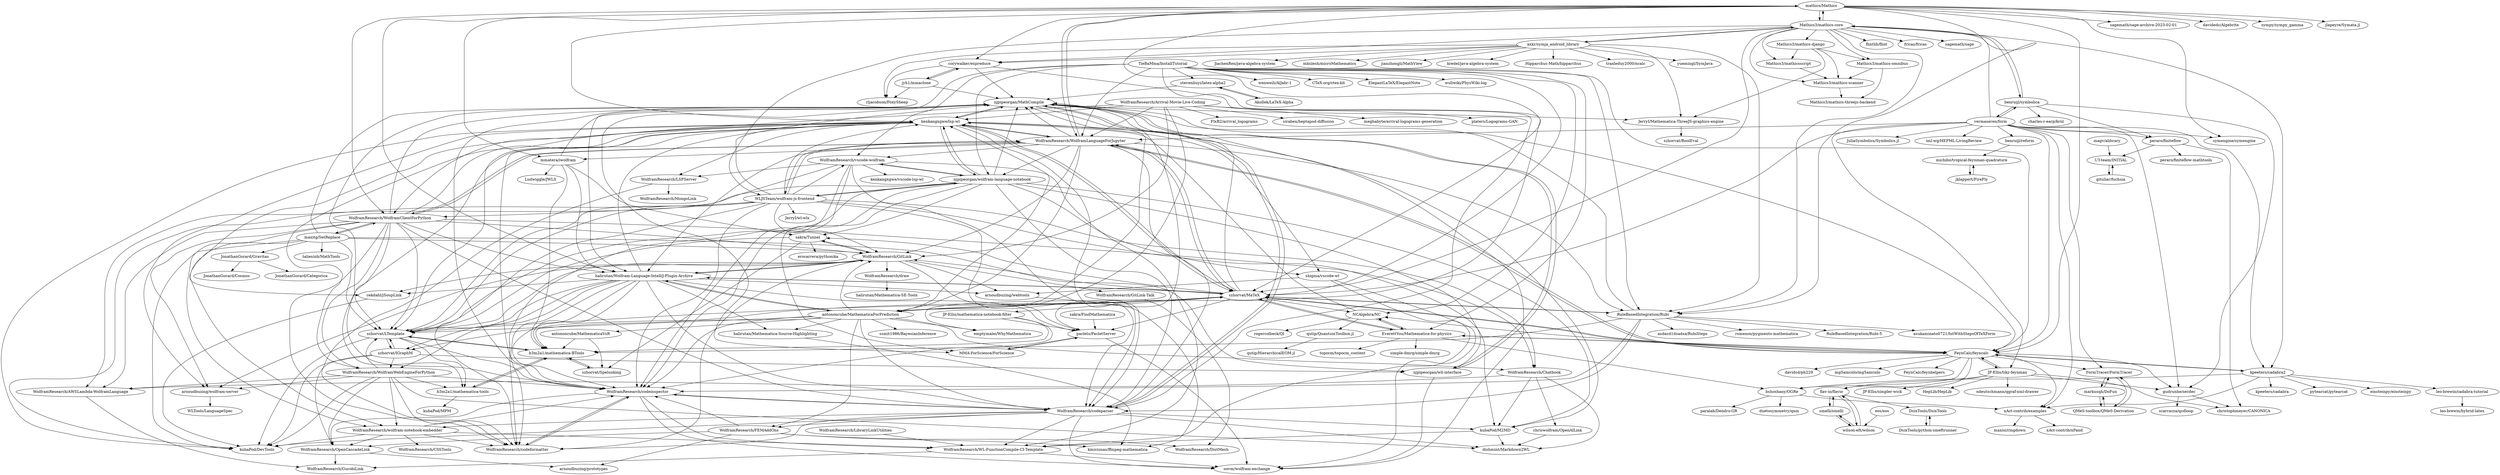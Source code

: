 digraph G {
"mathics/Mathics" -> "Mathics3/mathics-core"
"mathics/Mathics" -> "WolframResearch/WolframLanguageForJupyter"
"mathics/Mathics" -> "corywalker/expreduce"
"mathics/Mathics" -> "szhorvat/MaTeX"
"mathics/Mathics" -> "sagemath/sage-archive-2023-02-01" ["e"=1]
"mathics/Mathics" -> "davidedc/Algebrite" ["e"=1]
"mathics/Mathics" -> "symengine/symengine" ["e"=1]
"mathics/Mathics" -> "sympy/sympy_gamma" ["e"=1]
"mathics/Mathics" -> "RuleBasedIntegration/Rubi"
"mathics/Mathics" -> "mmatera/iwolfram"
"mathics/Mathics" -> "WolframResearch/WolframClientForPython"
"mathics/Mathics" -> "kenkangxgwe/lsp-wl"
"mathics/Mathics" -> "FeynCalc/feyncalc"
"mathics/Mathics" -> "jlapeyre/Symata.jl" ["e"=1]
"mathics/Mathics" -> "halirutan/Wolfram-Language-IntelliJ-Plugin-Archive"
"xAct-contrib/examples" -> "maxisi/ringdown" ["e"=1]
"xAct-contrib/examples" -> "xAct-contrib/xPand" ["e"=1]
"vermaseren/form" -> "FeynCalc/feyncalc"
"vermaseren/form" -> "benruijl/symbolica"
"vermaseren/form" -> "JP-Ellis/tikz-feynman"
"vermaseren/form" -> "kpeeters/cadabra2"
"vermaseren/form" -> "benruijl/reform"
"vermaseren/form" -> "peraro/finiteflow"
"vermaseren/form" -> "WolframResearch/WolframLanguageForJupyter"
"vermaseren/form" -> "FormTracer/FormTracer"
"vermaseren/form" -> "szhorvat/MaTeX"
"vermaseren/form" -> "symengine/symengine" ["e"=1]
"vermaseren/form" -> "gudrunhe/secdec"
"vermaseren/form" -> "Mathics3/mathics-core"
"vermaseren/form" -> "JuliaSymbolics/Symbolics.jl" ["e"=1]
"vermaseren/form" -> "xAct-contrib/examples"
"vermaseren/form" -> "iml-wg/HEPML-LivingReview" ["e"=1]
"stevenliuyi/latex-alpha2" -> "Akollek/LaTeX-Alpha"
"stevenliuyi/latex-alpha2" -> "njpipeorgan/MathCompile"
"JP-Ellis/mathematica-notebook-filter" -> "paclets/PacletServer"
"JP-Ellis/mathematica-notebook-filter" -> "b3m2a1/mathematica-BTools"
"JP-Ellis/mathematica-notebook-filter" -> "WolframResearch/codeinspector"
"antononcube/MathematicaForPrediction" -> "szhorvat/MaTeX"
"antononcube/MathematicaForPrediction" -> "WolframResearch/GitLink"
"antononcube/MathematicaForPrediction" -> "WolframResearch/codeinspector"
"antononcube/MathematicaForPrediction" -> "halirutan/Wolfram-Language-IntelliJ-Plugin-Archive"
"antononcube/MathematicaForPrediction" -> "antononcube/MathematicaVsR"
"antononcube/MathematicaForPrediction" -> "njpipeorgan/MathCompile"
"antononcube/MathematicaForPrediction" -> "WolframResearch/codeparser"
"antononcube/MathematicaForPrediction" -> "halirutan/Mathematica-Source-Highlighting"
"antononcube/MathematicaForPrediction" -> "ssmit1986/BayesianInference"
"antononcube/MathematicaForPrediction" -> "kenkangxgwe/lsp-wl"
"antononcube/MathematicaForPrediction" -> "emptymalei/WhyMathematica"
"antononcube/MathematicaForPrediction" -> "WolframResearch/Chatbook"
"antononcube/MathematicaForPrediction" -> "b3m2a1/mathematica-BTools"
"antononcube/MathematicaForPrediction" -> "szhorvat/LTemplate"
"antononcube/MathematicaForPrediction" -> "WolframResearch/FEMAddOns"
"sakra/FindMathematica" -> "paclets/PacletServer"
"WolframResearch/WolframLanguageForJupyter" -> "WolframResearch/WolframClientForPython"
"WolframResearch/WolframLanguageForJupyter" -> "kenkangxgwe/lsp-wl"
"WolframResearch/WolframLanguageForJupyter" -> "szhorvat/MaTeX"
"WolframResearch/WolframLanguageForJupyter" -> "WLJSTeam/wolfram-js-frontend"
"WolframResearch/WolframLanguageForJupyter" -> "WolframResearch/GitLink"
"WolframResearch/WolframLanguageForJupyter" -> "njpipeorgan/MathCompile"
"WolframResearch/WolframLanguageForJupyter" -> "njpipeorgan/wolfram-language-notebook"
"WolframResearch/WolframLanguageForJupyter" -> "WolframResearch/vscode-wolfram"
"WolframResearch/WolframLanguageForJupyter" -> "mmatera/iwolfram"
"WolframResearch/WolframLanguageForJupyter" -> "FeynCalc/feyncalc"
"WolframResearch/WolframLanguageForJupyter" -> "mathics/Mathics"
"WolframResearch/WolframLanguageForJupyter" -> "RuleBasedIntegration/Rubi"
"WolframResearch/WolframLanguageForJupyter" -> "antononcube/MathematicaForPrediction"
"WolframResearch/WolframLanguageForJupyter" -> "halirutan/Wolfram-Language-IntelliJ-Plugin-Archive"
"WolframResearch/WolframLanguageForJupyter" -> "WolframResearch/codeparser"
"peraro/finiteflow" -> "peraro/finiteflow-mathtools"
"peraro/finiteflow" -> "UT-team/INITIAL"
"peraro/finiteflow" -> "christophmeyer/CANONICA"
"Akollek/LaTeX-Alpha" -> "stevenliuyi/latex-alpha2"
"benruijl/reform" -> "michibo/tropical-feynman-quadrature"
"kenkangxgwe/lsp-wl" -> "njpipeorgan/MathCompile"
"kenkangxgwe/lsp-wl" -> "shigma/vscode-wl"
"kenkangxgwe/lsp-wl" -> "WolframResearch/codeparser"
"kenkangxgwe/lsp-wl" -> "njpipeorgan/wolfram-language-notebook"
"kenkangxgwe/lsp-wl" -> "WolframResearch/WolframWebEngineForPython"
"kenkangxgwe/lsp-wl" -> "kubaPod/M2MD"
"kenkangxgwe/lsp-wl" -> "kubaPod/DevTools"
"kenkangxgwe/lsp-wl" -> "WolframResearch/codeinspector"
"kenkangxgwe/lsp-wl" -> "b3m2a1/mathematica-tools"
"kenkangxgwe/lsp-wl" -> "szhorvat/LTemplate"
"kenkangxgwe/lsp-wl" -> "WolframResearch/LSPServer"
"kenkangxgwe/lsp-wl" -> "WolframResearch/WolframLanguageForJupyter"
"kenkangxgwe/lsp-wl" -> "szhorvat/MaTeX"
"kenkangxgwe/lsp-wl" -> "cekdahl/jSoupLink"
"kenkangxgwe/lsp-wl" -> "arnoudbuzing/wolfram-server"
"maxitg/SetReplace" -> "JonathanGorard/Gravitas"
"maxitg/SetReplace" -> "WolframResearch/GitLink"
"maxitg/SetReplace" -> "taliesinb/MathTools"
"maxitg/SetReplace" -> "WolframResearch/WolframClientForPython"
"maxitg/SetReplace" -> "WolframResearch/wolfram-notebook-embedder"
"maxitg/SetReplace" -> "njpipeorgan/MathCompile"
"maxitg/SetReplace" -> "szhorvat/LTemplate"
"maxitg/SetReplace" -> "kubaPod/DevTools"
"maxitg/SetReplace" -> "njpipeorgan/wll-interface"
"axkr/symja_android_library" -> "tranleduy2000/ncalc" ["e"=1]
"axkr/symja_android_library" -> "yuemingl/SymJava"
"axkr/symja_android_library" -> "rljacobson/FoxySheep"
"axkr/symja_android_library" -> "JiachenRen/java-algebra-system"
"axkr/symja_android_library" -> "JerryI/Mathematica-ThreeJS-graphics-engine"
"axkr/symja_android_library" -> "mkulesh/microMathematics" ["e"=1]
"axkr/symja_android_library" -> "jianzhongli/MathView" ["e"=1]
"axkr/symja_android_library" -> "RuleBasedIntegration/Rubi"
"axkr/symja_android_library" -> "kredel/java-algebra-system"
"axkr/symja_android_library" -> "corywalker/expreduce"
"axkr/symja_android_library" -> "Mathics3/mathics-core"
"axkr/symja_android_library" -> "Hipparchus-Math/hipparchus" ["e"=1]
"RuleBasedIntegration/Rubi" -> "WolframResearch/codeinspector"
"RuleBasedIntegration/Rubi" -> "RuleBasedIntegration/Rubi-5"
"RuleBasedIntegration/Rubi" -> "WolframResearch/codeparser"
"RuleBasedIntegration/Rubi" -> "szhorvat/MaTeX"
"RuleBasedIntegration/Rubi" -> "njpipeorgan/MathCompile"
"RuleBasedIntegration/Rubi" -> "asukaminato0721/IntWithStepsOfTeXForm"
"RuleBasedIntegration/Rubi" -> "asdasd1dsadsa/RubiSteps"
"RuleBasedIntegration/Rubi" -> "b3m2a1/mathematica-BTools"
"RuleBasedIntegration/Rubi" -> "rsmenon/pygments-mathematica"
"smelli/smelli" -> "wilson-eft/wilson"
"smelli/smelli" -> "flav-io/flavio"
"WolframResearch/WolframClientForPython" -> "WolframResearch/WolframLanguageForJupyter"
"WolframResearch/WolframClientForPython" -> "WolframResearch/WolframWebEngineForPython"
"WolframResearch/WolframClientForPython" -> "WolframResearch/GitLink"
"WolframResearch/WolframClientForPython" -> "WolframResearch/codeinspector"
"WolframResearch/WolframClientForPython" -> "WolframResearch/codeparser"
"WolframResearch/WolframClientForPython" -> "halirutan/Wolfram-Language-IntelliJ-Plugin-Archive"
"WolframResearch/WolframClientForPython" -> "kenkangxgwe/lsp-wl"
"WolframResearch/WolframClientForPython" -> "njpipeorgan/MathCompile"
"WolframResearch/WolframClientForPython" -> "WolframResearch/codeformatter"
"WolframResearch/WolframClientForPython" -> "WolframResearch/wolfram-notebook-embedder"
"WolframResearch/WolframClientForPython" -> "maxitg/SetReplace"
"WolframResearch/WolframClientForPython" -> "szhorvat/LTemplate"
"WolframResearch/WolframClientForPython" -> "WolframResearch/AWSLambda-WolframLanguage"
"WolframResearch/WolframClientForPython" -> "arnoudbuzing/wolfram-server"
"WolframResearch/WolframClientForPython" -> "WolframResearch/Chatbook"
"wilson-eft/wilson" -> "smelli/smelli"
"wilson-eft/wilson" -> "flav-io/flavio"
"kubaPod/M2MD" -> "dishmint/Markdown2WL"
"kubaPod/M2MD" -> "WolframResearch/WL-FunctionCompile-CI-Template"
"WolframResearch/FEMAddOns" -> "arnoudbuzing/prototypes"
"WolframResearch/FEMAddOns" -> "WolframResearch/DistMesh"
"WolframResearch/FEMAddOns" -> "WolframResearch/OpenCascadeLink"
"WolframResearch/FEMAddOns" -> "WolframResearch/codeinspector"
"WolframResearch/FEMAddOns" -> "kmisiunas/ffmpeg-mathematica"
"njpipeorgan/wll-interface" -> "njpipeorgan/MathCompile"
"njpipeorgan/wll-interface" -> "oovm/wolfram-exchange"
"MMA-ForScience/ForScience" -> "paclets/PacletServer"
"shigma/vscode-wl" -> "oovm/wolfram-exchange"
"shigma/vscode-wl" -> "arnoudbuzing/webtools"
"shigma/vscode-wl" -> "WolframResearch/WL-FunctionCompile-CI-Template"
"arnoudbuzing/wolfram-server" -> "WLTools/LanguageSpec"
"paclets/PacletServer" -> "oovm/wolfram-exchange"
"paclets/PacletServer" -> "MMA-ForScience/ForScience"
"jklappert/FireFly" -> "michibo/tropical-feynman-quadrature"
"markusqh/DoFun" -> "FormTracer/FormTracer"
"markusqh/DoFun" -> "QMeS-toolbox/QMeS-Derivation"
"EverettYou/Mathematica-for-physics" -> "FeynCalc/feyncalc"
"EverettYou/Mathematica-for-physics" -> "szhorvat/MaTeX"
"EverettYou/Mathematica-for-physics" -> "simple-dmrg/simple-dmrg" ["e"=1]
"EverettYou/Mathematica-for-physics" -> "NCAlgebra/NC"
"EverettYou/Mathematica-for-physics" -> "bshoshany/OGRe"
"EverettYou/Mathematica-for-physics" -> "topocm/topocm_content" ["e"=1]
"FeynCalc/feyncalc" -> "szhorvat/MaTeX"
"FeynCalc/feyncalc" -> "EverettYou/Mathematica-for-physics"
"FeynCalc/feyncalc" -> "FeynCalc/feynhelpers"
"FeynCalc/feyncalc" -> "gudrunhe/secdec"
"FeynCalc/feyncalc" -> "JP-Ellis/tikz-feynman"
"FeynCalc/feyncalc" -> "kpeeters/cadabra2"
"FeynCalc/feyncalc" -> "flav-io/flavio"
"FeynCalc/feyncalc" -> "bshoshany/OGRe"
"FeynCalc/feyncalc" -> "njpipeorgan/MathCompile"
"FeynCalc/feyncalc" -> "davidsd/ph229" ["e"=1]
"FeynCalc/feyncalc" -> "FormTracer/FormTracer"
"FeynCalc/feyncalc" -> "NCAlgebra/NC"
"FeynCalc/feyncalc" -> "WolframResearch/WolframLanguageForJupyter"
"FeynCalc/feyncalc" -> "xAct-contrib/examples"
"FeynCalc/feyncalc" -> "mg5amcnlo/mg5amcnlo" ["e"=1]
"WolframResearch/codeparser" -> "WolframResearch/codeinspector"
"WolframResearch/codeparser" -> "WolframResearch/codeformatter"
"WolframResearch/codeparser" -> "njpipeorgan/MathCompile"
"WolframResearch/codeparser" -> "kubaPod/DevTools"
"WolframResearch/codeparser" -> "dishmint/Markdown2WL"
"WolframResearch/codeparser" -> "WolframResearch/WL-FunctionCompile-CI-Template"
"WolframResearch/codeparser" -> "WolframResearch/FEMAddOns"
"WolframResearch/codeparser" -> "WolframResearch/wolfram-notebook-embedder"
"WolframResearch/codeparser" -> "oovm/wolfram-exchange"
"WolframResearch/codeparser" -> "kubaPod/M2MD"
"WolframResearch/codeinspector" -> "WolframResearch/codeparser"
"WolframResearch/codeinspector" -> "WolframResearch/codeformatter"
"WolframResearch/codeinspector" -> "WolframResearch/WL-FunctionCompile-CI-Template"
"WolframResearch/codeinspector" -> "oovm/wolfram-exchange"
"WolframResearch/codeinspector" -> "WolframResearch/OpenCascadeLink"
"michibo/tropical-feynman-quadrature" -> "jklappert/FireFly"
"WolframResearch/WolframWebEngineForPython" -> "arnoudbuzing/wolfram-server"
"WolframResearch/WolframWebEngineForPython" -> "WolframResearch/codeformatter"
"WolframResearch/WolframWebEngineForPython" -> "b3m2a1/mathematica-tools"
"WolframResearch/WolframWebEngineForPython" -> "WolframResearch/AWSLambda-WolframLanguage"
"WolframResearch/WolframWebEngineForPython" -> "WolframResearch/wolfram-notebook-embedder"
"WolframResearch/WolframWebEngineForPython" -> "WolframResearch/codeinspector"
"WolframResearch/WolframWebEngineForPython" -> "WolframResearch/OpenCascadeLink"
"WolframResearch/WolframWebEngineForPython" -> "kubaPod/DevTools"
"WolframResearch/WolframWebEngineForPython" -> "szhorvat/LTemplate"
"WolframResearch/WolframWebEngineForPython" -> "dishmint/Markdown2WL"
"njpipeorgan/MathCompile" -> "njpipeorgan/wll-interface"
"njpipeorgan/MathCompile" -> "WolframResearch/codeinspector"
"njpipeorgan/MathCompile" -> "szhorvat/LTemplate"
"njpipeorgan/MathCompile" -> "MMA-ForScience/ForScience"
"njpipeorgan/MathCompile" -> "WolframResearch/codeparser"
"njpipeorgan/MathCompile" -> "oovm/wolfram-exchange"
"njpipeorgan/MathCompile" -> "kenkangxgwe/lsp-wl"
"njpipeorgan/MathCompile" -> "JerryI/Mathematica-ThreeJS-graphics-engine"
"njpipeorgan/MathCompile" -> "paclets/PacletServer"
"WolframResearch/OpenCascadeLink" -> "WolframResearch/GurobiLink"
"WolframResearch/OpenCascadeLink" -> "arnoudbuzing/prototypes"
"WolframResearch/wolfram-notebook-embedder" -> "WolframResearch/CSSTools"
"WolframResearch/wolfram-notebook-embedder" -> "WolframResearch/OpenCascadeLink"
"WolframResearch/wolfram-notebook-embedder" -> "kubaPod/DevTools"
"WolframResearch/wolfram-notebook-embedder" -> "WolframResearch/WL-FunctionCompile-CI-Template"
"WolframResearch/wolfram-notebook-embedder" -> "WolframResearch/codeinspector"
"WolframResearch/wolfram-notebook-embedder" -> "WolframResearch/codeformatter"
"leo-brewin/cadabra-tutorial" -> "leo-brewin/hybrid-latex"
"JerryI/Mathematica-ThreeJS-graphics-engine" -> "szhorvat/BoolEval"
"UT-team/INITIAL" -> "gituliar/fuchsia"
"Mathics3/mathicsscript" -> "Mathics3/mathics-scanner"
"cekdahl/jSoupLink" -> "kubaPod/DevTools"
"halirutan/Mathematica-Source-Highlighting" -> "kmisiunas/ffmpeg-mathematica"
"szhorvat/MaTeX" -> "antononcube/MathematicaForPrediction"
"szhorvat/MaTeX" -> "njpipeorgan/MathCompile"
"szhorvat/MaTeX" -> "FeynCalc/feyncalc"
"szhorvat/MaTeX" -> "kenkangxgwe/lsp-wl"
"szhorvat/MaTeX" -> "halirutan/Wolfram-Language-IntelliJ-Plugin-Archive"
"szhorvat/MaTeX" -> "sakra/Tunnel"
"szhorvat/MaTeX" -> "szhorvat/IGraphM"
"szhorvat/MaTeX" -> "RuleBasedIntegration/Rubi"
"szhorvat/MaTeX" -> "szhorvat/LTemplate"
"szhorvat/MaTeX" -> "EverettYou/Mathematica-for-physics"
"szhorvat/MaTeX" -> "WolframResearch/WolframLanguageForJupyter"
"szhorvat/MaTeX" -> "JP-Ellis/mathematica-notebook-filter"
"szhorvat/MaTeX" -> "WolframResearch/GitLink"
"szhorvat/MaTeX" -> "paclets/PacletServer"
"szhorvat/MaTeX" -> "NCAlgebra/NC"
"Mathics3/mathics-omnibus" -> "Mathics3/mathics-scanner"
"Mathics3/mathics-omnibus" -> "Mathics3/mathics-threejs-backend"
"Mathics3/mathics-django" -> "Mathics3/mathics-scanner"
"Mathics3/mathics-django" -> "Mathics3/mathicsscript"
"Mathics3/mathics-django" -> "Mathics3/mathics-omnibus"
"Mathics3/mathics-django" -> "JerryI/Mathematica-ThreeJS-graphics-engine"
"Mathics3/mathics-scanner" -> "Mathics3/mathics-threejs-backend"
"WolframResearch/AWSLambda-WolframLanguage" -> "WolframResearch/GurobiLink"
"sakra/Tunnel" -> "szhorvat/LTemplate"
"sakra/Tunnel" -> "szhorvat/Spelunking"
"sakra/Tunnel" -> "erocarrera/pythonika"
"sakra/Tunnel" -> "WolframResearch/GitLink"
"bshoshany/OGRe" -> "paralab/Dendro-GR" ["e"=1]
"bshoshany/OGRe" -> "duetosymmetry/qnm" ["e"=1]
"bshoshany/OGRe" -> "xAct-contrib/examples"
"JP-Ellis/tikz-feynman" -> "JP-Ellis/simpler-wick"
"JP-Ellis/tikz-feynman" -> "gudrunhe/secdec"
"JP-Ellis/tikz-feynman" -> "flav-io/flavio"
"JP-Ellis/tikz-feynman" -> "christophmeyer/CANONICA"
"JP-Ellis/tikz-feynman" -> "FeynCalc/feyncalc"
"JP-Ellis/tikz-feynman" -> "HepLib/HepLib"
"JP-Ellis/tikz-feynman" -> "ndeutschmann/qgraf-xml-drawer"
"magv/alibrary" -> "UT-team/INITIAL"
"WolframResearch/codeformatter" -> "WolframResearch/codeinspector"
"WolframResearch/WL-FunctionCompile-CI-Template" -> "oovm/wolfram-exchange"
"WolframResearch/WL-FunctionCompile-CI-Template" -> "WolframResearch/GurobiLink"
"WolframResearch/LibraryLinkUtilities" -> "WolframResearch/WL-FunctionCompile-CI-Template"
"QMeS-toolbox/QMeS-Derivation" -> "FormTracer/FormTracer"
"QMeS-toolbox/QMeS-Derivation" -> "markusqh/DoFun"
"qutip/QuantumToolbox.jl" -> "qutip/HierarchicalEOM.jl"
"antononcube/MathematicaVsR" -> "b3m2a1/mathematica-BTools"
"antononcube/MathematicaVsR" -> "szhorvat/Spelunking"
"Mathics3/mathics-core" -> "mathics/Mathics"
"Mathics3/mathics-core" -> "Mathics3/mathics-django"
"Mathics3/mathics-core" -> "Mathics3/mathicsscript"
"Mathics3/mathics-core" -> "benruijl/symbolica"
"Mathics3/mathics-core" -> "RuleBasedIntegration/Rubi"
"Mathics3/mathics-core" -> "corywalker/expreduce"
"Mathics3/mathics-core" -> "flintlib/flint" ["e"=1]
"Mathics3/mathics-core" -> "axkr/symja_android_library"
"Mathics3/mathics-core" -> "kpeeters/cadabra2"
"Mathics3/mathics-core" -> "fricas/fricas" ["e"=1]
"Mathics3/mathics-core" -> "sagemath/sage" ["e"=1]
"Mathics3/mathics-core" -> "WLJSTeam/wolfram-js-frontend"
"Mathics3/mathics-core" -> "Mathics3/mathics-scanner"
"Mathics3/mathics-core" -> "Mathics3/mathics-omnibus"
"Mathics3/mathics-core" -> "szhorvat/MaTeX"
"WolframResearch/vscode-wolfram" -> "WolframResearch/LSPServer"
"WolframResearch/vscode-wolfram" -> "WolframResearch/codeinspector"
"WolframResearch/vscode-wolfram" -> "WolframResearch/codeformatter"
"WolframResearch/vscode-wolfram" -> "WolframResearch/codeparser"
"WolframResearch/vscode-wolfram" -> "szhorvat/LTemplate"
"WolframResearch/vscode-wolfram" -> "WolframResearch/WL-FunctionCompile-CI-Template"
"WolframResearch/vscode-wolfram" -> "kenkangxgwe/vscode-lsp-wl"
"WolframResearch/vscode-wolfram" -> "njpipeorgan/wolfram-language-notebook"
"szhorvat/IGraphM" -> "szhorvat/LTemplate"
"szhorvat/IGraphM" -> "njpipeorgan/wll-interface"
"szhorvat/IGraphM" -> "WolframResearch/OpenCascadeLink"
"szhorvat/IGraphM" -> "kubaPod/DevTools"
"szhorvat/IGraphM" -> "WolframResearch/WolframWebEngineForPython"
"njpipeorgan/wolfram-language-notebook" -> "kenkangxgwe/lsp-wl"
"njpipeorgan/wolfram-language-notebook" -> "njpipeorgan/MathCompile"
"njpipeorgan/wolfram-language-notebook" -> "szhorvat/LTemplate"
"njpipeorgan/wolfram-language-notebook" -> "WolframResearch/vscode-wolfram"
"njpipeorgan/wolfram-language-notebook" -> "shigma/vscode-wl"
"njpipeorgan/wolfram-language-notebook" -> "kubaPod/M2MD"
"njpipeorgan/wolfram-language-notebook" -> "WolframResearch/AWSLambda-WolframLanguage"
"njpipeorgan/wolfram-language-notebook" -> "WolframResearch/codeinspector"
"njpipeorgan/wolfram-language-notebook" -> "MMA-ForScience/ForScience"
"njpipeorgan/wolfram-language-notebook" -> "njpipeorgan/wll-interface"
"njpipeorgan/wolfram-language-notebook" -> "WLJSTeam/wolfram-js-frontend"
"njpipeorgan/wolfram-language-notebook" -> "sakra/Tunnel"
"njpipeorgan/wolfram-language-notebook" -> "WolframResearch/codeparser"
"kpeeters/cadabra2" -> "leo-brewin/cadabra-tutorial"
"kpeeters/cadabra2" -> "kpeeters/cadabra"
"kpeeters/cadabra2" -> "FeynCalc/feyncalc"
"kpeeters/cadabra2" -> "xAct-contrib/examples"
"kpeeters/cadabra2" -> "pytearcat/pytearcat"
"kpeeters/cadabra2" -> "einsteinpy/einsteinpy" ["e"=1]
"kpeeters/cadabra2" -> "bshoshany/OGRe"
"WolframResearch/GitLink-Talk" -> "WolframResearch/DistMesh"
"eos/eos" -> "wilson-eft/wilson"
"gituliar/fuchsia" -> "UT-team/INITIAL"
"WolframResearch/LSPServer" -> "WolframResearch/MongoLink"
"WolframResearch/LSPServer" -> "WolframResearch/codeformatter"
"benruijl/symbolica" -> "gudrunhe/secdec"
"benruijl/symbolica" -> "Mathics3/mathics-core"
"benruijl/symbolica" -> "vermaseren/form"
"benruijl/symbolica" -> "charles-r-earp/krnl" ["e"=1]
"benruijl/symbolica" -> "peraro/finiteflow"
"WLJSTeam/wolfram-js-frontend" -> "njpipeorgan/wolfram-language-notebook"
"WLJSTeam/wolfram-js-frontend" -> "WolframResearch/WolframLanguageForJupyter"
"WLJSTeam/wolfram-js-frontend" -> "WolframResearch/Chatbook"
"WLJSTeam/wolfram-js-frontend" -> "WolframResearch/vscode-wolfram"
"WLJSTeam/wolfram-js-frontend" -> "kenkangxgwe/lsp-wl"
"WLJSTeam/wolfram-js-frontend" -> "WolframResearch/codeparser"
"WLJSTeam/wolfram-js-frontend" -> "WolframResearch/GitLink"
"WLJSTeam/wolfram-js-frontend" -> "WolframResearch/codeinspector"
"WLJSTeam/wolfram-js-frontend" -> "kubaPod/DevTools"
"WLJSTeam/wolfram-js-frontend" -> "WolframResearch/codeformatter"
"WLJSTeam/wolfram-js-frontend" -> "WolframResearch/WolframClientForPython"
"WLJSTeam/wolfram-js-frontend" -> "kubaPod/M2MD"
"WLJSTeam/wolfram-js-frontend" -> "njpipeorgan/MathCompile"
"WLJSTeam/wolfram-js-frontend" -> "szhorvat/LTemplate"
"WLJSTeam/wolfram-js-frontend" -> "JerryI/wl-wlx"
"szhorvat/LTemplate" -> "b3m2a1/mathematica-BTools"
"szhorvat/LTemplate" -> "szhorvat/IGraphM"
"szhorvat/LTemplate" -> "WolframResearch/codeinspector"
"szhorvat/LTemplate" -> "b3m2a1/mathematica-tools"
"szhorvat/LTemplate" -> "kubaPod/DevTools"
"NCAlgebra/NC" -> "kenkangxgwe/lsp-wl"
"NCAlgebra/NC" -> "rogercolbeck/QI" ["e"=1]
"NCAlgebra/NC" -> "EverettYou/Mathematica-for-physics"
"NCAlgebra/NC" -> "qutip/QuantumToolbox.jl"
"flav-io/flavio" -> "wilson-eft/wilson"
"flav-io/flavio" -> "smelli/smelli"
"flav-io/flavio" -> "DsixTools/DsixTools"
"jyh1/mmaclone" -> "corywalker/expreduce"
"jyh1/mmaclone" -> "rljacobson/FoxySheep"
"jyh1/mmaclone" -> "njpipeorgan/MathCompile"
"JonathanGorard/Gravitas" -> "JonathanGorard/Cosmos"
"JonathanGorard/Gravitas" -> "JonathanGorard/Categorica"
"chriswolfram/OpenAILink" -> "dishmint/Markdown2WL"
"arnoudbuzing/webtools" -> "kmisiunas/ffmpeg-mathematica"
"TieBaMma/InstallTutorial" -> "WolframResearch/WolframLanguageForJupyter"
"TieBaMma/InstallTutorial" -> "szhorvat/MaTeX"
"TieBaMma/InstallTutorial" -> "WolframResearch/vscode-wolfram"
"TieBaMma/InstallTutorial" -> "njpipeorgan/wolfram-language-notebook"
"TieBaMma/InstallTutorial" -> "FeynCalc/feyncalc"
"TieBaMma/InstallTutorial" -> "wenweili/AlJabr-1" ["e"=1]
"TieBaMma/InstallTutorial" -> "RuleBasedIntegration/Rubi"
"TieBaMma/InstallTutorial" -> "NCAlgebra/NC"
"TieBaMma/InstallTutorial" -> "CTeX-org/ctex-kit" ["e"=1]
"TieBaMma/InstallTutorial" -> "ElegantLaTeX/ElegantNote" ["e"=1]
"TieBaMma/InstallTutorial" -> "emptymalei/WhyMathematica"
"TieBaMma/InstallTutorial" -> "EverettYou/Mathematica-for-physics"
"TieBaMma/InstallTutorial" -> "wuliwiki/PhysWiki-log"
"TieBaMma/InstallTutorial" -> "stevenliuyi/latex-alpha2"
"TieBaMma/InstallTutorial" -> "halirutan/Wolfram-Language-IntelliJ-Plugin-Archive"
"mmatera/iwolfram" -> "sakra/Tunnel"
"mmatera/iwolfram" -> "njpipeorgan/MathCompile"
"mmatera/iwolfram" -> "b3m2a1/mathematica-BTools"
"mmatera/iwolfram" -> "halirutan/Wolfram-Language-IntelliJ-Plugin-Archive"
"mmatera/iwolfram" -> "Ludwiggle/JWLS"
"corywalker/expreduce" -> "jyh1/mmaclone"
"corywalker/expreduce" -> "WolframResearch/codeparser"
"corywalker/expreduce" -> "njpipeorgan/MathCompile"
"corywalker/expreduce" -> "rljacobson/FoxySheep"
"WolframResearch/Chatbook" -> "chriswolfram/OpenAILink"
"WolframResearch/Chatbook" -> "dishmint/Markdown2WL"
"WolframResearch/Chatbook" -> "kubaPod/M2MD"
"WolframResearch/Chatbook" -> "WolframResearch/AWSLambda-WolframLanguage"
"FormTracer/FormTracer" -> "markusqh/DoFun"
"FormTracer/FormTracer" -> "QMeS-toolbox/QMeS-Derivation"
"WolframResearch/draw" -> "halirutan/Mathematica-SE-Tools"
"WolframResearch/GitLink" -> "WolframResearch/draw"
"WolframResearch/GitLink" -> "szhorvat/LTemplate"
"WolframResearch/GitLink" -> "sakra/Tunnel"
"WolframResearch/GitLink" -> "arnoudbuzing/wolfram-server"
"WolframResearch/GitLink" -> "paclets/PacletServer"
"WolframResearch/GitLink" -> "arnoudbuzing/webtools"
"WolframResearch/GitLink" -> "WolframResearch/codeformatter"
"WolframResearch/GitLink" -> "halirutan/Wolfram-Language-IntelliJ-Plugin-Archive"
"WolframResearch/GitLink" -> "WolframResearch/GitLink-Talk"
"WolframResearch/GitLink" -> "cekdahl/jSoupLink"
"szhorvat/Spelunking" -> "b3m2a1/mathematica-BTools"
"b3m2a1/mathematica-tools" -> "b3m2a1/mathematica-BTools"
"b3m2a1/mathematica-tools" -> "kubaPod/MPM"
"WolframResearch/Arrival-Movie-Live-Coding" -> "siraben/heptapod-diffusion"
"WolframResearch/Arrival-Movie-Live-Coding" -> "meghabyte/arrival-logograms-generation"
"WolframResearch/Arrival-Movie-Live-Coding" -> "platers/Logograms-GAN"
"WolframResearch/Arrival-Movie-Live-Coding" -> "WolframResearch/WolframLanguageForJupyter"
"WolframResearch/Arrival-Movie-Live-Coding" -> "FlxB2/arrival_logograms"
"WolframResearch/Arrival-Movie-Live-Coding" -> "WolframResearch/GitLink"
"WolframResearch/Arrival-Movie-Live-Coding" -> "antononcube/MathematicaForPrediction"
"WolframResearch/Arrival-Movie-Live-Coding" -> "WolframResearch/WolframClientForPython"
"WolframResearch/Arrival-Movie-Live-Coding" -> "kenkangxgwe/lsp-wl"
"DsixTools/DsixTools" -> "DsixTools/python-smeftrunner"
"gudrunhe/secdec" -> "scarrazza/qcdloop"
"gudrunhe/secdec" -> "christophmeyer/CANONICA"
"halirutan/Wolfram-Language-IntelliJ-Plugin-Archive" -> "paclets/PacletServer"
"halirutan/Wolfram-Language-IntelliJ-Plugin-Archive" -> "WolframResearch/GitLink"
"halirutan/Wolfram-Language-IntelliJ-Plugin-Archive" -> "halirutan/Mathematica-Source-Highlighting"
"halirutan/Wolfram-Language-IntelliJ-Plugin-Archive" -> "WolframResearch/codeinspector"
"halirutan/Wolfram-Language-IntelliJ-Plugin-Archive" -> "WolframResearch/codeformatter"
"halirutan/Wolfram-Language-IntelliJ-Plugin-Archive" -> "szhorvat/LTemplate"
"halirutan/Wolfram-Language-IntelliJ-Plugin-Archive" -> "szhorvat/IGraphM"
"halirutan/Wolfram-Language-IntelliJ-Plugin-Archive" -> "szhorvat/MaTeX"
"halirutan/Wolfram-Language-IntelliJ-Plugin-Archive" -> "WolframResearch/WolframWebEngineForPython"
"halirutan/Wolfram-Language-IntelliJ-Plugin-Archive" -> "b3m2a1/mathematica-BTools"
"halirutan/Wolfram-Language-IntelliJ-Plugin-Archive" -> "kenkangxgwe/lsp-wl"
"halirutan/Wolfram-Language-IntelliJ-Plugin-Archive" -> "cekdahl/jSoupLink"
"halirutan/Wolfram-Language-IntelliJ-Plugin-Archive" -> "antononcube/MathematicaForPrediction"
"halirutan/Wolfram-Language-IntelliJ-Plugin-Archive" -> "arnoudbuzing/webtools"
"halirutan/Wolfram-Language-IntelliJ-Plugin-Archive" -> "WolframResearch/codeparser"
"b3m2a1/mathematica-BTools" -> "b3m2a1/mathematica-tools"
"b3m2a1/mathematica-BTools" -> "szhorvat/Spelunking"
"b3m2a1/mathematica-BTools" -> "szhorvat/LTemplate"
"DsixTools/python-smeftrunner" -> "DsixTools/DsixTools"
"mathics/Mathics" ["l"="20.933,14.737"]
"Mathics3/mathics-core" ["l"="20.974,14.769"]
"WolframResearch/WolframLanguageForJupyter" ["l"="20.915,14.703"]
"corywalker/expreduce" ["l"="20.913,14.766"]
"szhorvat/MaTeX" ["l"="20.933,14.701"]
"sagemath/sage-archive-2023-02-01" ["l"="20.576,14.204"]
"davidedc/Algebrite" ["l"="-1.997,-35.577"]
"symengine/symengine" ["l"="20.607,14.216"]
"sympy/sympy_gamma" ["l"="21.41,13.92"]
"RuleBasedIntegration/Rubi" ["l"="20.95,14.708"]
"mmatera/iwolfram" ["l"="20.888,14.729"]
"WolframResearch/WolframClientForPython" ["l"="20.878,14.66"]
"kenkangxgwe/lsp-wl" ["l"="20.898,14.677"]
"FeynCalc/feyncalc" ["l"="21,14.711"]
"jlapeyre/Symata.jl" ["l"="20.728,14.301"]
"halirutan/Wolfram-Language-IntelliJ-Plugin-Archive" ["l"="20.884,14.685"]
"xAct-contrib/examples" ["l"="21.031,14.718"]
"maxisi/ringdown" ["l"="21.75,14.51"]
"xAct-contrib/xPand" ["l"="5.128,-38.923"]
"vermaseren/form" ["l"="21.018,14.748"]
"benruijl/symbolica" ["l"="21.03,14.784"]
"JP-Ellis/tikz-feynman" ["l"="21.062,14.718"]
"kpeeters/cadabra2" ["l"="21.045,14.734"]
"benruijl/reform" ["l"="21.052,14.799"]
"peraro/finiteflow" ["l"="21.068,14.784"]
"FormTracer/FormTracer" ["l"="21.044,14.7"]
"gudrunhe/secdec" ["l"="21.047,14.751"]
"JuliaSymbolics/Symbolics.jl" ["l"="22.042,16.718"]
"iml-wg/HEPML-LivingReview" ["l"="20.339,13.763"]
"stevenliuyi/latex-alpha2" ["l"="20.981,14.633"]
"Akollek/LaTeX-Alpha" ["l"="21.006,14.604"]
"njpipeorgan/MathCompile" ["l"="20.919,14.685"]
"JP-Ellis/mathematica-notebook-filter" ["l"="20.894,14.712"]
"paclets/PacletServer" ["l"="20.886,14.703"]
"b3m2a1/mathematica-BTools" ["l"="20.872,14.704"]
"WolframResearch/codeinspector" ["l"="20.894,14.659"]
"antononcube/MathematicaForPrediction" ["l"="20.864,14.69"]
"WolframResearch/GitLink" ["l"="20.867,14.671"]
"antononcube/MathematicaVsR" ["l"="20.84,14.723"]
"WolframResearch/codeparser" ["l"="20.903,14.666"]
"halirutan/Mathematica-Source-Highlighting" ["l"="20.833,14.679"]
"ssmit1986/BayesianInference" ["l"="20.804,14.679"]
"emptymalei/WhyMathematica" ["l"="20.871,14.725"]
"WolframResearch/Chatbook" ["l"="20.865,14.631"]
"szhorvat/LTemplate" ["l"="20.889,14.67"]
"WolframResearch/FEMAddOns" ["l"="20.841,14.641"]
"sakra/FindMathematica" ["l"="20.843,14.747"]
"WLJSTeam/wolfram-js-frontend" ["l"="20.923,14.667"]
"njpipeorgan/wolfram-language-notebook" ["l"="20.915,14.655"]
"WolframResearch/vscode-wolfram" ["l"="20.926,14.638"]
"peraro/finiteflow-mathtools" ["l"="21.089,14.8"]
"UT-team/INITIAL" ["l"="21.106,14.808"]
"christophmeyer/CANONICA" ["l"="21.069,14.753"]
"michibo/tropical-feynman-quadrature" ["l"="21.071,14.828"]
"shigma/vscode-wl" ["l"="20.879,14.637"]
"WolframResearch/WolframWebEngineForPython" ["l"="20.869,14.645"]
"kubaPod/M2MD" ["l"="20.908,14.634"]
"kubaPod/DevTools" ["l"="20.892,14.638"]
"b3m2a1/mathematica-tools" ["l"="20.852,14.679"]
"WolframResearch/LSPServer" ["l"="20.928,14.616"]
"cekdahl/jSoupLink" ["l"="20.858,14.658"]
"arnoudbuzing/wolfram-server" ["l"="20.85,14.648"]
"maxitg/SetReplace" ["l"="20.903,14.615"]
"JonathanGorard/Gravitas" ["l"="20.905,14.541"]
"taliesinb/MathTools" ["l"="20.916,14.579"]
"WolframResearch/wolfram-notebook-embedder" ["l"="20.885,14.619"]
"njpipeorgan/wll-interface" ["l"="20.928,14.649"]
"axkr/symja_android_library" ["l"="20.942,14.806"]
"tranleduy2000/ncalc" ["l"="-52.831,9.157"]
"yuemingl/SymJava" ["l"="20.936,14.862"]
"rljacobson/FoxySheep" ["l"="20.902,14.801"]
"JiachenRen/java-algebra-system" ["l"="20.925,14.841"]
"JerryI/Mathematica-ThreeJS-graphics-engine" ["l"="20.946,14.771"]
"mkulesh/microMathematics" ["l"="-52.744,9.388"]
"jianzhongli/MathView" ["l"="59.052,-15.609"]
"kredel/java-algebra-system" ["l"="20.953,14.845"]
"Hipparchus-Math/hipparchus" ["l"="-2.243,17.374"]
"RuleBasedIntegration/Rubi-5" ["l"="20.98,14.671"]
"asukaminato0721/IntWithStepsOfTeXForm" ["l"="20.993,14.682"]
"asdasd1dsadsa/RubiSteps" ["l"="20.98,14.729"]
"rsmenon/pygments-mathematica" ["l"="21,14.663"]
"smelli/smelli" ["l"="21.106,14.668"]
"wilson-eft/wilson" ["l"="21.12,14.675"]
"flav-io/flavio" ["l"="21.088,14.681"]
"WolframResearch/codeformatter" ["l"="20.901,14.642"]
"WolframResearch/AWSLambda-WolframLanguage" ["l"="20.872,14.616"]
"dishmint/Markdown2WL" ["l"="20.878,14.625"]
"WolframResearch/WL-FunctionCompile-CI-Template" ["l"="20.898,14.625"]
"arnoudbuzing/prototypes" ["l"="20.828,14.607"]
"WolframResearch/DistMesh" ["l"="20.801,14.64"]
"WolframResearch/OpenCascadeLink" ["l"="20.858,14.619"]
"kmisiunas/ffmpeg-mathematica" ["l"="20.816,14.658"]
"oovm/wolfram-exchange" ["l"="20.903,14.653"]
"MMA-ForScience/ForScience" ["l"="20.903,14.689"]
"arnoudbuzing/webtools" ["l"="20.841,14.662"]
"WLTools/LanguageSpec" ["l"="20.823,14.623"]
"jklappert/FireFly" ["l"="21.079,14.844"]
"markusqh/DoFun" ["l"="21.064,14.689"]
"QMeS-toolbox/QMeS-Derivation" ["l"="21.055,14.678"]
"EverettYou/Mathematica-for-physics" ["l"="20.979,14.701"]
"simple-dmrg/simple-dmrg" ["l"="21.756,17.713"]
"NCAlgebra/NC" ["l"="20.962,14.723"]
"bshoshany/OGRe" ["l"="21.025,14.699"]
"topocm/topocm_content" ["l"="21.675,12.92"]
"FeynCalc/feynhelpers" ["l"="21.027,14.675"]
"davidsd/ph229" ["l"="5.19,-39.123"]
"mg5amcnlo/mg5amcnlo" ["l"="20.4,13.828"]
"WolframResearch/GurobiLink" ["l"="20.872,14.596"]
"WolframResearch/CSSTools" ["l"="20.871,14.577"]
"leo-brewin/cadabra-tutorial" ["l"="21.093,14.755"]
"leo-brewin/hybrid-latex" ["l"="21.12,14.762"]
"szhorvat/BoolEval" ["l"="20.957,14.795"]
"gituliar/fuchsia" ["l"="21.126,14.811"]
"Mathics3/mathicsscript" ["l"="20.998,14.8"]
"Mathics3/mathics-scanner" ["l"="20.996,14.814"]
"sakra/Tunnel" ["l"="20.894,14.693"]
"szhorvat/IGraphM" ["l"="20.888,14.647"]
"Mathics3/mathics-omnibus" ["l"="20.984,14.821"]
"Mathics3/mathics-threejs-backend" ["l"="20.998,14.838"]
"Mathics3/mathics-django" ["l"="20.976,14.804"]
"szhorvat/Spelunking" ["l"="20.855,14.716"]
"erocarrera/pythonika" ["l"="20.949,14.655"]
"paralab/Dendro-GR" ["l"="33.966,-5.056"]
"duetosymmetry/qnm" ["l"="21.735,14.515"]
"JP-Ellis/simpler-wick" ["l"="21.101,14.722"]
"HepLib/HepLib" ["l"="21.101,14.708"]
"ndeutschmann/qgraf-xml-drawer" ["l"="21.086,14.707"]
"magv/alibrary" ["l"="21.123,14.829"]
"WolframResearch/LibraryLinkUtilities" ["l"="20.895,14.577"]
"qutip/QuantumToolbox.jl" ["l"="20.921,14.793"]
"qutip/HierarchicalEOM.jl" ["l"="20.898,14.83"]
"flintlib/flint" ["l"="20.647,14.158"]
"fricas/fricas" ["l"="-21.382,-27.847"]
"sagemath/sage" ["l"="-45.545,-34.669"]
"kenkangxgwe/vscode-lsp-wl" ["l"="20.953,14.6"]
"kpeeters/cadabra" ["l"="21.075,14.738"]
"pytearcat/pytearcat" ["l"="21.091,14.737"]
"einsteinpy/einsteinpy" ["l"="33.939,-4.971"]
"WolframResearch/GitLink-Talk" ["l"="20.821,14.645"]
"eos/eos" ["l"="21.153,14.671"]
"WolframResearch/MongoLink" ["l"="20.942,14.581"]
"charles-r-earp/krnl" ["l"="-8.336,-4.509"]
"JerryI/wl-wlx" ["l"="20.953,14.634"]
"rogercolbeck/QI" ["l"="61.742,14.747"]
"DsixTools/DsixTools" ["l"="21.118,14.651"]
"jyh1/mmaclone" ["l"="20.885,14.775"]
"JonathanGorard/Cosmos" ["l"="20.916,14.516"]
"JonathanGorard/Categorica" ["l"="20.895,14.511"]
"chriswolfram/OpenAILink" ["l"="20.852,14.599"]
"TieBaMma/InstallTutorial" ["l"="20.952,14.682"]
"wenweili/AlJabr-1" ["l"="-4.838,21.939"]
"CTeX-org/ctex-kit" ["l"="-4.685,21.997"]
"ElegantLaTeX/ElegantNote" ["l"="-4.715,22.028"]
"wuliwiki/PhysWiki-log" ["l"="20.905,14.743"]
"Ludwiggle/JWLS" ["l"="20.862,14.758"]
"WolframResearch/draw" ["l"="20.804,14.626"]
"halirutan/Mathematica-SE-Tools" ["l"="20.774,14.608"]
"kubaPod/MPM" ["l"="20.817,14.671"]
"WolframResearch/Arrival-Movie-Live-Coding" ["l"="20.817,14.704"]
"siraben/heptapod-diffusion" ["l"="20.78,14.722"]
"meghabyte/arrival-logograms-generation" ["l"="20.777,14.696"]
"platers/Logograms-GAN" ["l"="20.79,14.737"]
"FlxB2/arrival_logograms" ["l"="20.766,14.711"]
"DsixTools/python-smeftrunner" ["l"="21.133,14.637"]
"scarrazza/qcdloop" ["l"="21.074,14.766"]
}